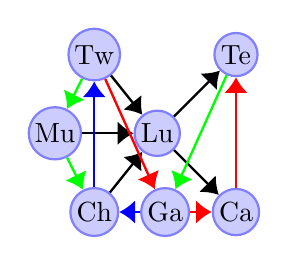\tikzstyle{vertex} = [
	shape=circle,  
	draw=blue!50, %draw the border to the node
	fill=blue!20, %fill the space of the node
	thick,
	minimum size=1mm, %minimum size of the nodes
	distance=1cm,
	inner sep=1pt
];

\begin{scope}[scale=1.0,shift={(-1,0)}]
	\node[vertex](Tw) at (90:1.0cm) {Tw};
	\node[vertex](Mu) at (180:0.5cm) {Mu};
	\node[vertex](Ch) at (-90:1.0cm) {Ch};
\end{scope}

\begin{scope}[scale=1.0,shift={(0.8,0)}]
	\node[vertex](Lu) at (180:1.0cm) {Lu};
	\node[vertex](Ca) at (-90:1.0cm) {Ca};
	\node[vertex](Te) at (+90:1.0cm) {Te};
\end{scope}

\begin{scope}[scale=1.0,shift={(0.9,-1)}]
	\node[vertex](Ga) at (180:1.0cm) {Ga};
\end{scope}

%mandatory constraints
\draw[-{Latex[length=2mm,width=3mm]}, line width=0.3mm, color=black]
	(Tw) edge[] (Lu)
	(Ch) edge[] (Lu)
	(Mu) edge[] (Lu)
	(Lu) edge[] (Te)
	(Lu) edge[] (Ca)
;

%first tourist
\draw[-{Latex[length=2mm,width=3mm]}, line width=0.3mm, color=red]
	(Tw) edge[] (Ga)
	(Ga) edge[] (Ca)
	(Ca) edge[] (Te)
;
	
%second tourist
\draw[-{Latex[length=2mm,width=3mm]}, line width=0.3mm, color=green]
	(Tw) edge[] (Mu)
	(Mu) edge[] (Ch)
	(Te) edge[] (Ga)
;

%third tourist
\draw[-{Latex[length=2mm,width=3mm]}, line width=0.3mm, color=blue]
	(Ga) edge[] (Ch)
	(Ch) edge[] (Tw)
;

